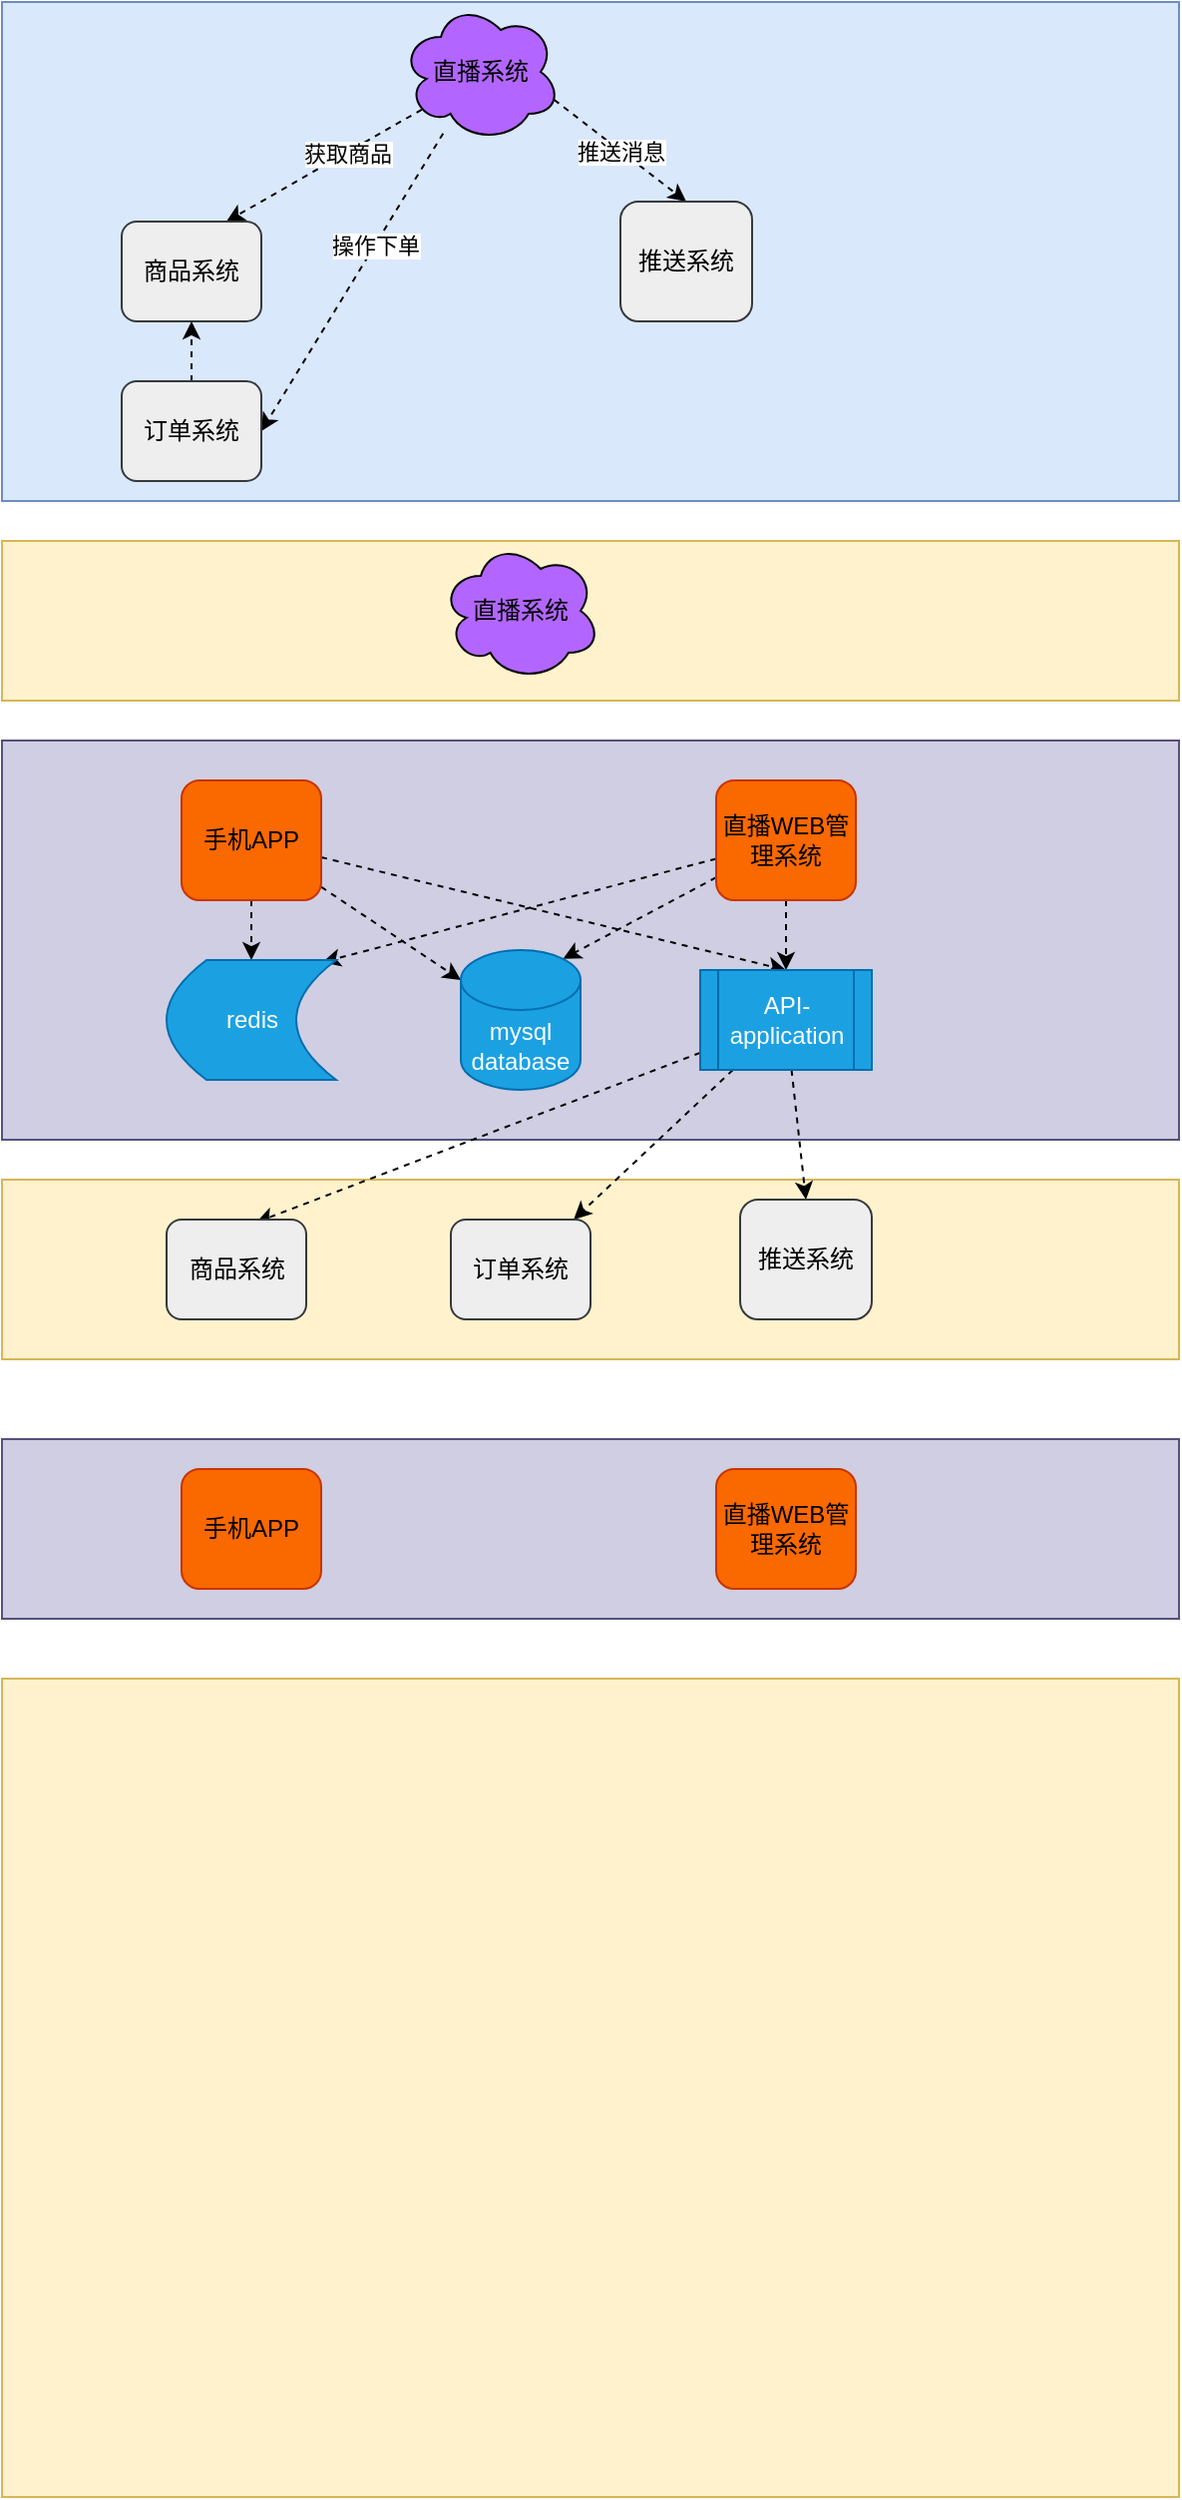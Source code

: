 <mxfile version="16.5.6" type="github">
  <diagram id="xo4BFduI3su0-XFxN2ew" name="Page-1">
    <mxGraphModel dx="1497" dy="743" grid="1" gridSize="10" guides="1" tooltips="1" connect="1" arrows="1" fold="1" page="1" pageScale="1" pageWidth="827" pageHeight="1169" math="0" shadow="0">
      <root>
        <mxCell id="0" />
        <mxCell id="1" parent="0" />
        <mxCell id="s-R_cvrKQ6MxpAxQSWys-26" value="" style="rounded=0;whiteSpace=wrap;html=1;fillColor=#fff2cc;strokeColor=#d6b656;" vertex="1" parent="1">
          <mxGeometry x="10" y="600" width="590" height="90" as="geometry" />
        </mxCell>
        <mxCell id="s-R_cvrKQ6MxpAxQSWys-2" value="" style="rounded=0;whiteSpace=wrap;html=1;fillColor=#dae8fc;strokeColor=#6c8ebf;" vertex="1" parent="1">
          <mxGeometry x="10" y="10" width="590" height="250" as="geometry" />
        </mxCell>
        <mxCell id="s-R_cvrKQ6MxpAxQSWys-6" style="rounded=0;orthogonalLoop=1;jettySize=auto;html=1;exitX=0.13;exitY=0.77;exitDx=0;exitDy=0;exitPerimeter=0;entryX=0.75;entryY=0;entryDx=0;entryDy=0;dashed=1;" edge="1" parent="1" source="s-R_cvrKQ6MxpAxQSWys-1" target="s-R_cvrKQ6MxpAxQSWys-3">
          <mxGeometry relative="1" as="geometry" />
        </mxCell>
        <mxCell id="s-R_cvrKQ6MxpAxQSWys-11" value="获取商品" style="edgeLabel;html=1;align=center;verticalAlign=middle;resizable=0;points=[];" vertex="1" connectable="0" parent="s-R_cvrKQ6MxpAxQSWys-6">
          <mxGeometry x="-0.228" relative="1" as="geometry">
            <mxPoint as="offset" />
          </mxGeometry>
        </mxCell>
        <mxCell id="s-R_cvrKQ6MxpAxQSWys-7" value="推送消息" style="edgeStyle=none;rounded=0;orthogonalLoop=1;jettySize=auto;html=1;exitX=0.96;exitY=0.7;exitDx=0;exitDy=0;exitPerimeter=0;entryX=0.5;entryY=0;entryDx=0;entryDy=0;dashed=1;" edge="1" parent="1" source="s-R_cvrKQ6MxpAxQSWys-1" target="s-R_cvrKQ6MxpAxQSWys-5">
          <mxGeometry relative="1" as="geometry" />
        </mxCell>
        <mxCell id="s-R_cvrKQ6MxpAxQSWys-8" style="edgeStyle=none;rounded=0;orthogonalLoop=1;jettySize=auto;html=1;entryX=1;entryY=0.5;entryDx=0;entryDy=0;dashed=1;" edge="1" parent="1" source="s-R_cvrKQ6MxpAxQSWys-1" target="s-R_cvrKQ6MxpAxQSWys-4">
          <mxGeometry relative="1" as="geometry" />
        </mxCell>
        <mxCell id="s-R_cvrKQ6MxpAxQSWys-9" value="操作下单" style="edgeLabel;html=1;align=center;verticalAlign=middle;resizable=0;points=[];" vertex="1" connectable="0" parent="s-R_cvrKQ6MxpAxQSWys-8">
          <mxGeometry x="-0.258" relative="1" as="geometry">
            <mxPoint as="offset" />
          </mxGeometry>
        </mxCell>
        <mxCell id="s-R_cvrKQ6MxpAxQSWys-1" value="直播系统" style="ellipse;shape=cloud;whiteSpace=wrap;html=1;fillColor=#B266FF;" vertex="1" parent="1">
          <mxGeometry x="210" y="10" width="80" height="70" as="geometry" />
        </mxCell>
        <mxCell id="s-R_cvrKQ6MxpAxQSWys-3" value="商品系统" style="rounded=1;whiteSpace=wrap;html=1;fillColor=#eeeeee;strokeColor=#36393d;" vertex="1" parent="1">
          <mxGeometry x="70" y="120" width="70" height="50" as="geometry" />
        </mxCell>
        <mxCell id="s-R_cvrKQ6MxpAxQSWys-10" style="edgeStyle=none;rounded=0;orthogonalLoop=1;jettySize=auto;html=1;entryX=0.5;entryY=1;entryDx=0;entryDy=0;dashed=1;" edge="1" parent="1" source="s-R_cvrKQ6MxpAxQSWys-4" target="s-R_cvrKQ6MxpAxQSWys-3">
          <mxGeometry relative="1" as="geometry" />
        </mxCell>
        <mxCell id="s-R_cvrKQ6MxpAxQSWys-4" value="订单系统" style="rounded=1;whiteSpace=wrap;html=1;fillColor=#eeeeee;strokeColor=#36393d;" vertex="1" parent="1">
          <mxGeometry x="70" y="200" width="70" height="50" as="geometry" />
        </mxCell>
        <mxCell id="s-R_cvrKQ6MxpAxQSWys-5" value="推送系统" style="rounded=1;whiteSpace=wrap;html=1;fillColor=#eeeeee;strokeColor=#36393d;" vertex="1" parent="1">
          <mxGeometry x="320" y="110" width="66" height="60" as="geometry" />
        </mxCell>
        <mxCell id="s-R_cvrKQ6MxpAxQSWys-12" value="" style="rounded=0;whiteSpace=wrap;html=1;fillColor=#fff2cc;strokeColor=#d6b656;" vertex="1" parent="1">
          <mxGeometry x="10" y="280" width="590" height="80" as="geometry" />
        </mxCell>
        <mxCell id="s-R_cvrKQ6MxpAxQSWys-13" value="直播系统" style="ellipse;shape=cloud;whiteSpace=wrap;html=1;fillColor=#B266FF;" vertex="1" parent="1">
          <mxGeometry x="230" y="280" width="80" height="70" as="geometry" />
        </mxCell>
        <mxCell id="s-R_cvrKQ6MxpAxQSWys-14" value="" style="rounded=0;whiteSpace=wrap;html=1;fillColor=#d0cee2;strokeColor=#56517e;" vertex="1" parent="1">
          <mxGeometry x="10" y="380" width="590" height="200" as="geometry" />
        </mxCell>
        <mxCell id="s-R_cvrKQ6MxpAxQSWys-20" style="edgeStyle=none;rounded=0;orthogonalLoop=1;jettySize=auto;html=1;exitX=0.5;exitY=1;exitDx=0;exitDy=0;entryX=0.5;entryY=0;entryDx=0;entryDy=0;dashed=1;" edge="1" parent="1" source="s-R_cvrKQ6MxpAxQSWys-15" target="s-R_cvrKQ6MxpAxQSWys-18">
          <mxGeometry relative="1" as="geometry" />
        </mxCell>
        <mxCell id="s-R_cvrKQ6MxpAxQSWys-21" style="edgeStyle=none;rounded=0;orthogonalLoop=1;jettySize=auto;html=1;dashed=1;" edge="1" parent="1" source="s-R_cvrKQ6MxpAxQSWys-15" target="s-R_cvrKQ6MxpAxQSWys-17">
          <mxGeometry relative="1" as="geometry" />
        </mxCell>
        <mxCell id="s-R_cvrKQ6MxpAxQSWys-22" style="edgeStyle=none;rounded=0;orthogonalLoop=1;jettySize=auto;html=1;entryX=0.5;entryY=0;entryDx=0;entryDy=0;dashed=1;" edge="1" parent="1" source="s-R_cvrKQ6MxpAxQSWys-15" target="s-R_cvrKQ6MxpAxQSWys-19">
          <mxGeometry relative="1" as="geometry" />
        </mxCell>
        <mxCell id="s-R_cvrKQ6MxpAxQSWys-15" value="手机APP" style="rounded=1;whiteSpace=wrap;html=1;fillColor=#fa6800;fontColor=#000000;strokeColor=#C73500;" vertex="1" parent="1">
          <mxGeometry x="100" y="400" width="70" height="60" as="geometry" />
        </mxCell>
        <mxCell id="s-R_cvrKQ6MxpAxQSWys-23" style="edgeStyle=none;rounded=0;orthogonalLoop=1;jettySize=auto;html=1;entryX=0.92;entryY=0.018;entryDx=0;entryDy=0;entryPerimeter=0;dashed=1;" edge="1" parent="1" source="s-R_cvrKQ6MxpAxQSWys-16" target="s-R_cvrKQ6MxpAxQSWys-18">
          <mxGeometry relative="1" as="geometry" />
        </mxCell>
        <mxCell id="s-R_cvrKQ6MxpAxQSWys-24" style="edgeStyle=none;rounded=0;orthogonalLoop=1;jettySize=auto;html=1;entryX=0.855;entryY=0;entryDx=0;entryDy=4.35;entryPerimeter=0;dashed=1;" edge="1" parent="1" source="s-R_cvrKQ6MxpAxQSWys-16" target="s-R_cvrKQ6MxpAxQSWys-17">
          <mxGeometry relative="1" as="geometry" />
        </mxCell>
        <mxCell id="s-R_cvrKQ6MxpAxQSWys-25" style="edgeStyle=none;rounded=0;orthogonalLoop=1;jettySize=auto;html=1;dashed=1;" edge="1" parent="1" source="s-R_cvrKQ6MxpAxQSWys-16" target="s-R_cvrKQ6MxpAxQSWys-19">
          <mxGeometry relative="1" as="geometry" />
        </mxCell>
        <mxCell id="s-R_cvrKQ6MxpAxQSWys-16" value="直播WEB管理系统" style="rounded=1;whiteSpace=wrap;html=1;fillColor=#fa6800;fontColor=#000000;strokeColor=#C73500;" vertex="1" parent="1">
          <mxGeometry x="368" y="400" width="70" height="60" as="geometry" />
        </mxCell>
        <mxCell id="s-R_cvrKQ6MxpAxQSWys-17" value="mysql database" style="shape=cylinder3;whiteSpace=wrap;html=1;boundedLbl=1;backgroundOutline=1;size=15;fillColor=#1ba1e2;fontColor=#ffffff;strokeColor=#006EAF;" vertex="1" parent="1">
          <mxGeometry x="240" y="485" width="60" height="70" as="geometry" />
        </mxCell>
        <mxCell id="s-R_cvrKQ6MxpAxQSWys-18" value="redis" style="shape=dataStorage;whiteSpace=wrap;html=1;fixedSize=1;fillColor=#1ba1e2;fontColor=#ffffff;strokeColor=#006EAF;" vertex="1" parent="1">
          <mxGeometry x="92.5" y="490" width="85" height="60" as="geometry" />
        </mxCell>
        <mxCell id="s-R_cvrKQ6MxpAxQSWys-30" style="edgeStyle=none;rounded=0;orthogonalLoop=1;jettySize=auto;html=1;entryX=0.641;entryY=0.029;entryDx=0;entryDy=0;entryPerimeter=0;dashed=1;" edge="1" parent="1" source="s-R_cvrKQ6MxpAxQSWys-19" target="s-R_cvrKQ6MxpAxQSWys-27">
          <mxGeometry relative="1" as="geometry" />
        </mxCell>
        <mxCell id="s-R_cvrKQ6MxpAxQSWys-31" style="edgeStyle=none;rounded=0;orthogonalLoop=1;jettySize=auto;html=1;dashed=1;" edge="1" parent="1" source="s-R_cvrKQ6MxpAxQSWys-19" target="s-R_cvrKQ6MxpAxQSWys-29">
          <mxGeometry relative="1" as="geometry" />
        </mxCell>
        <mxCell id="s-R_cvrKQ6MxpAxQSWys-32" style="edgeStyle=none;rounded=0;orthogonalLoop=1;jettySize=auto;html=1;entryX=0.5;entryY=0;entryDx=0;entryDy=0;dashed=1;" edge="1" parent="1" source="s-R_cvrKQ6MxpAxQSWys-19" target="s-R_cvrKQ6MxpAxQSWys-28">
          <mxGeometry relative="1" as="geometry" />
        </mxCell>
        <mxCell id="s-R_cvrKQ6MxpAxQSWys-19" value="API-application" style="shape=process;whiteSpace=wrap;html=1;backgroundOutline=1;fillColor=#1ba1e2;fontColor=#ffffff;strokeColor=#006EAF;" vertex="1" parent="1">
          <mxGeometry x="360" y="495" width="86" height="50" as="geometry" />
        </mxCell>
        <mxCell id="s-R_cvrKQ6MxpAxQSWys-27" value="商品系统" style="rounded=1;whiteSpace=wrap;html=1;fillColor=#eeeeee;strokeColor=#36393d;" vertex="1" parent="1">
          <mxGeometry x="92.5" y="620" width="70" height="50" as="geometry" />
        </mxCell>
        <mxCell id="s-R_cvrKQ6MxpAxQSWys-28" value="推送系统" style="rounded=1;whiteSpace=wrap;html=1;fillColor=#eeeeee;strokeColor=#36393d;" vertex="1" parent="1">
          <mxGeometry x="380" y="610" width="66" height="60" as="geometry" />
        </mxCell>
        <mxCell id="s-R_cvrKQ6MxpAxQSWys-29" value="订单系统" style="rounded=1;whiteSpace=wrap;html=1;fillColor=#eeeeee;strokeColor=#36393d;" vertex="1" parent="1">
          <mxGeometry x="235" y="620" width="70" height="50" as="geometry" />
        </mxCell>
        <mxCell id="s-R_cvrKQ6MxpAxQSWys-33" value="" style="rounded=0;whiteSpace=wrap;html=1;fillColor=#d0cee2;strokeColor=#56517e;" vertex="1" parent="1">
          <mxGeometry x="10" y="730" width="590" height="90" as="geometry" />
        </mxCell>
        <mxCell id="s-R_cvrKQ6MxpAxQSWys-34" value="手机APP" style="rounded=1;whiteSpace=wrap;html=1;fillColor=#fa6800;fontColor=#000000;strokeColor=#C73500;" vertex="1" parent="1">
          <mxGeometry x="100" y="745" width="70" height="60" as="geometry" />
        </mxCell>
        <mxCell id="s-R_cvrKQ6MxpAxQSWys-35" value="直播WEB管理系统" style="rounded=1;whiteSpace=wrap;html=1;fillColor=#fa6800;fontColor=#000000;strokeColor=#C73500;" vertex="1" parent="1">
          <mxGeometry x="368" y="745" width="70" height="60" as="geometry" />
        </mxCell>
        <mxCell id="s-R_cvrKQ6MxpAxQSWys-36" value="" style="rounded=0;whiteSpace=wrap;html=1;fillColor=#fff2cc;strokeColor=#d6b656;" vertex="1" parent="1">
          <mxGeometry x="10" y="850" width="590" height="410" as="geometry" />
        </mxCell>
      </root>
    </mxGraphModel>
  </diagram>
</mxfile>
